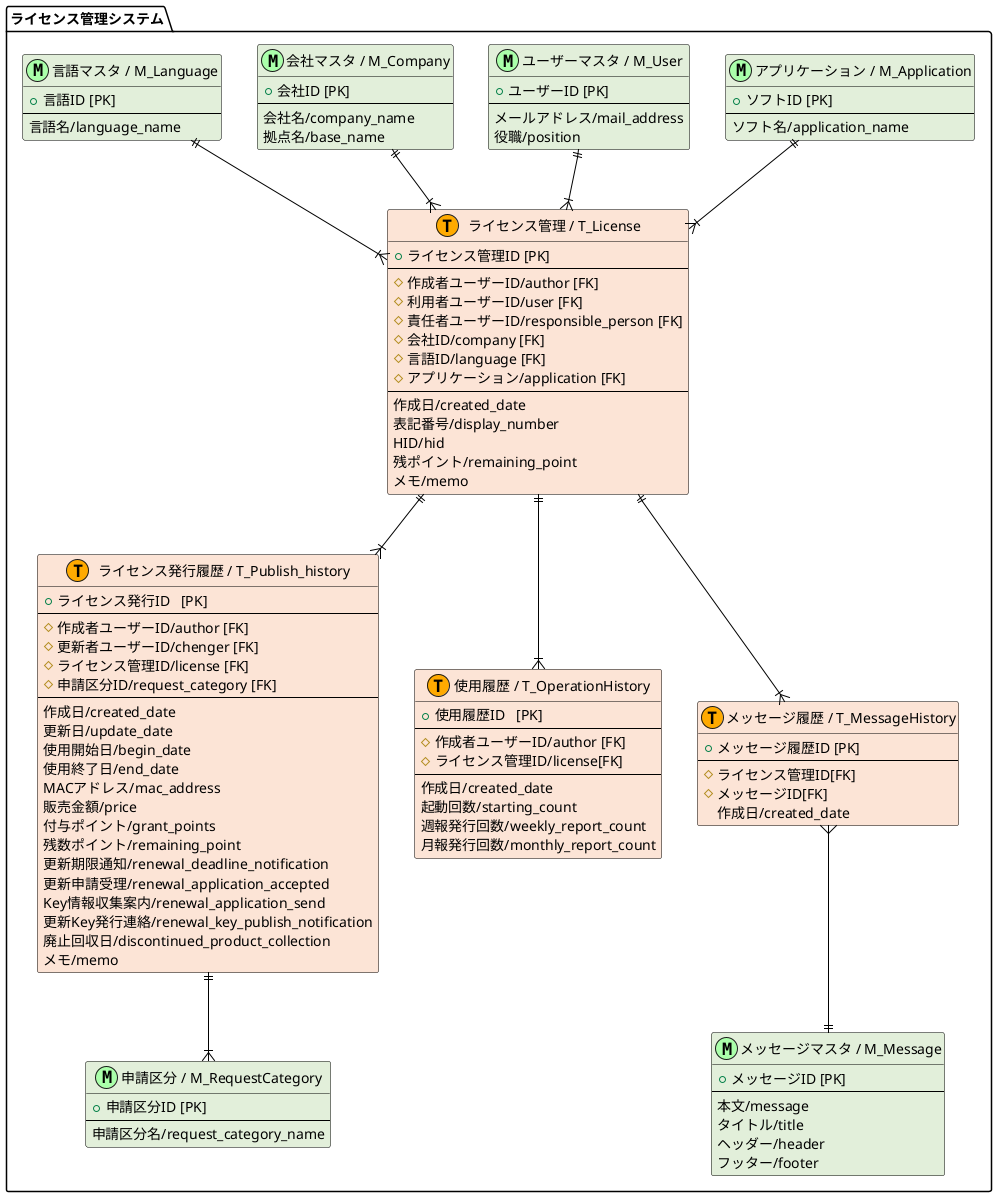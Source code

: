 @startuml

!define MAIN_ENTITY #E2EFDA
!define MAIN_ENTITY_2 #FCE4D6

!define METAL #F2F2F2
!define MASTER_MARK_COLOR AAFFAA
!define TRANSACTION_MARK_COLOR FFAA00

skinparam class {
    BackgroundColor White
    BorderColor Black
    ArrowColor Black
}

package "ライセンス管理システム" as target_system {

    entity "ライセンス管理 / T_License" as License <<T,TRANSACTION_MARK_COLOR>> MAIN_ENTITY_2 {
        + ライセンス管理ID [PK]
        --
        # 作成者ユーザーID/author [FK]
        # 利用者ユーザーID/user [FK]
        # 責任者ユーザーID/responsible_person [FK]
        # 会社ID/company [FK]
        # 言語ID/language [FK]
        # アプリケーション/application [FK]
        --
        作成日/created_date
        表記番号/display_number
        HID/hid
        残ポイント/remaining_point
        メモ/memo
    }

    entity "ライセンス発行履歴 / T_Publish_history" as PublishHistory <<T,TRANSACTION_MARK_COLOR>> MAIN_ENTITY_2 {
        + ライセンス発行ID   [PK]
        --
        # 作成者ユーザーID/author [FK]
        # 更新者ユーザーID/chenger [FK]
        # ライセンス管理ID/license [FK]
        # 申請区分ID/request_category [FK]
        --
        作成日/created_date
        更新日/update_date
        使用開始日/begin_date
        使用終了日/end_date
        MACアドレス/mac_address
        販売金額/price
        付与ポイント/grant_points
        残数ポイント/remaining_point
        更新期限通知/renewal_deadline_notification
        更新申請受理/renewal_application_accepted
        Key情報収集案内/renewal_application_send
        更新Key発行連絡/renewal_key_publish_notification
        廃止回収日/discontinued_product_collection
        メモ/memo
    }

    entity "使用履歴 / T_OperationHistory" as OperationHistory <<T,TRANSACTION_MARK_COLOR>> MAIN_ENTITY_2 {
        + 使用履歴ID   [PK]
        --
        # 作成者ユーザーID/author [FK]
        # ライセンス管理ID/license[FK]
        --
        作成日/created_date
        起動回数/starting_count
        週報発行回数/weekly_report_count
        月報発行回数/monthly_report_count
    }

    entity "申請区分 / M_RequestCategory" as RequestCategory <<M,MASTER_MARK_COLOR>> MAIN_ENTITY {
        + 申請区分ID [PK]
        --
        申請区分名/request_category_name
    }

    entity "アプリケーション / M_Application" as Application <<M,MASTER_MARK_COLOR>> MAIN_ENTITY {
        + ソフトID [PK]
        --
        ソフト名/application_name
    }

    entity "ユーザーマスタ / M_User" as User <<M,MASTER_MARK_COLOR>> MAIN_ENTITY {
        + ユーザーID [PK]
        --
        メールアドレス/mail_address
        役職/position
    }

    entity "会社マスタ / M_Company" as Company <<M,MASTER_MARK_COLOR>> MAIN_ENTITY {
        + 会社ID [PK]
        --
        会社名/company_name
        拠点名/base_name
    }

    entity "言語マスタ / M_Language" as Language <<M,MASTER_MARK_COLOR>> MAIN_ENTITY {
        + 言語ID [PK]
        --
        言語名/language_name
    }

    entity "メッセージマスタ / M_Message" as Message <<M,MASTER_MARK_COLOR>> MAIN_ENTITY {
        + メッセージID [PK]
        --
        本文/message
        タイトル/title
        ヘッダー/header
        フッター/footer
    }

    entity "メッセージ履歴 / T_MessageHistory" as MessageHistory <<T,TRANSACTION_MARK_COLOR>> MAIN_ENTITY_2 {
        + メッセージ履歴ID [PK]
        --
        # ライセンス管理ID[FK]
        # メッセージID[FK]
        作成日/created_date
    }
}


Company         ||--|{ License
Language        ||--|{ License
User            ||--|{ License
Application     ||--|{ License

License         ||--|{ PublishHistory
License         ||--|{ OperationHistory
License         ||--|{ MessageHistory
PublishHistory  ||--|{ RequestCategory
MessageHistory   }--|| Message


'note right of License : 別プロジェクト\nDB-Linkで参照する

@enduml